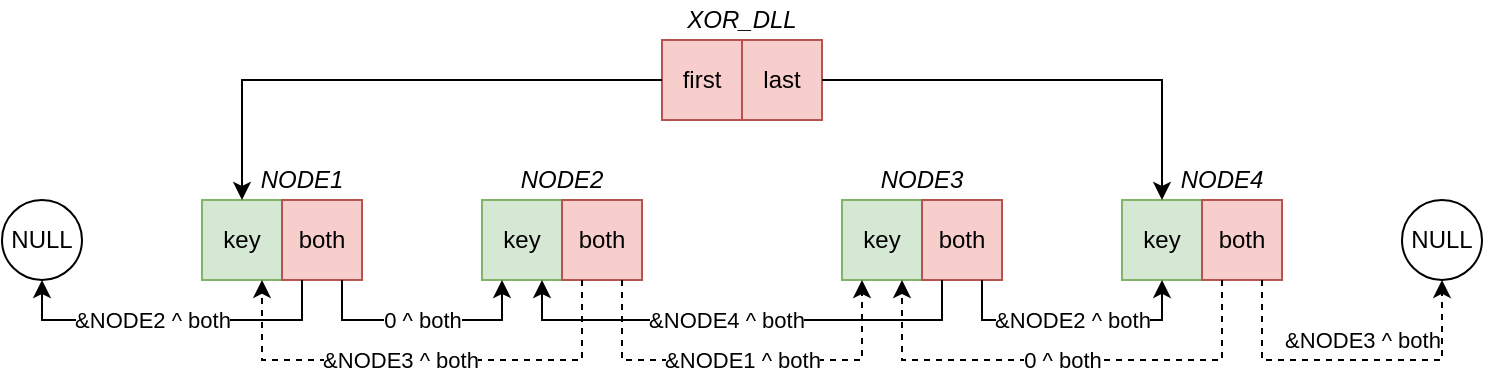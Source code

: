 <mxfile version="18.0.1" type="device"><diagram name="Page-1" id="641SGr1tB3ORGkyAg7eR"><mxGraphModel dx="981" dy="603" grid="1" gridSize="10" guides="1" tooltips="1" connect="1" arrows="1" fold="1" page="1" pageScale="1" pageWidth="850" pageHeight="1100" math="0" shadow="0"><root><mxCell id="0"/><mxCell id="1" parent="0"/><mxCell id="4KUjSNLQTON8qDOB6Nx--5" value="" style="group" parent="1" vertex="1" connectable="0"><mxGeometry x="140" y="359.99" width="80" height="40" as="geometry"/></mxCell><mxCell id="4KUjSNLQTON8qDOB6Nx--3" value="key" style="whiteSpace=wrap;html=1;aspect=fixed;fillColor=#d5e8d4;strokeColor=#82b366;" parent="4KUjSNLQTON8qDOB6Nx--5" vertex="1"><mxGeometry width="40" height="40" as="geometry"/></mxCell><mxCell id="4KUjSNLQTON8qDOB6Nx--4" value="both" style="whiteSpace=wrap;html=1;aspect=fixed;fillColor=#f8cecc;strokeColor=#b85450;" parent="4KUjSNLQTON8qDOB6Nx--5" vertex="1"><mxGeometry x="40" width="40" height="40" as="geometry"/></mxCell><mxCell id="4KUjSNLQTON8qDOB6Nx--6" value="" style="group" parent="1" vertex="1" connectable="0"><mxGeometry x="280" y="360" width="80" height="40" as="geometry"/></mxCell><mxCell id="4KUjSNLQTON8qDOB6Nx--7" value="key" style="whiteSpace=wrap;html=1;aspect=fixed;fillColor=#d5e8d4;strokeColor=#82b366;" parent="4KUjSNLQTON8qDOB6Nx--6" vertex="1"><mxGeometry width="40" height="40" as="geometry"/></mxCell><mxCell id="4KUjSNLQTON8qDOB6Nx--8" value="both" style="whiteSpace=wrap;html=1;aspect=fixed;fillColor=#f8cecc;strokeColor=#b85450;" parent="4KUjSNLQTON8qDOB6Nx--6" vertex="1"><mxGeometry x="40" width="40" height="40" as="geometry"/></mxCell><mxCell id="4KUjSNLQTON8qDOB6Nx--9" value="" style="group" parent="1" vertex="1" connectable="0"><mxGeometry x="460" y="360" width="80" height="40" as="geometry"/></mxCell><mxCell id="4KUjSNLQTON8qDOB6Nx--10" value="key" style="whiteSpace=wrap;html=1;aspect=fixed;fillColor=#d5e8d4;strokeColor=#82b366;" parent="4KUjSNLQTON8qDOB6Nx--9" vertex="1"><mxGeometry width="40" height="40" as="geometry"/></mxCell><mxCell id="4KUjSNLQTON8qDOB6Nx--11" value="both" style="whiteSpace=wrap;html=1;aspect=fixed;fillColor=#f8cecc;strokeColor=#b85450;" parent="4KUjSNLQTON8qDOB6Nx--9" vertex="1"><mxGeometry x="40" width="40" height="40" as="geometry"/></mxCell><mxCell id="4KUjSNLQTON8qDOB6Nx--12" value="" style="group" parent="1" vertex="1" connectable="0"><mxGeometry x="600" y="359.99" width="80" height="40" as="geometry"/></mxCell><mxCell id="4KUjSNLQTON8qDOB6Nx--13" value="key" style="whiteSpace=wrap;html=1;aspect=fixed;fillColor=#d5e8d4;strokeColor=#82b366;" parent="4KUjSNLQTON8qDOB6Nx--12" vertex="1"><mxGeometry width="40" height="40" as="geometry"/></mxCell><mxCell id="4KUjSNLQTON8qDOB6Nx--14" value="both" style="whiteSpace=wrap;html=1;aspect=fixed;fillColor=#f8cecc;strokeColor=#b85450;" parent="4KUjSNLQTON8qDOB6Nx--12" vertex="1"><mxGeometry x="40" width="40" height="40" as="geometry"/></mxCell><mxCell id="4KUjSNLQTON8qDOB6Nx--17" value="" style="group" parent="1" vertex="1" connectable="0"><mxGeometry x="370" y="280" width="80" height="40" as="geometry"/></mxCell><mxCell id="4KUjSNLQTON8qDOB6Nx--18" value="first" style="whiteSpace=wrap;html=1;aspect=fixed;fillColor=#f8cecc;strokeColor=#b85450;" parent="4KUjSNLQTON8qDOB6Nx--17" vertex="1"><mxGeometry width="40" height="40" as="geometry"/></mxCell><mxCell id="4KUjSNLQTON8qDOB6Nx--19" value="last" style="whiteSpace=wrap;html=1;aspect=fixed;fillColor=#f8cecc;strokeColor=#b85450;" parent="4KUjSNLQTON8qDOB6Nx--17" vertex="1"><mxGeometry x="40" width="40" height="40" as="geometry"/></mxCell><mxCell id="4KUjSNLQTON8qDOB6Nx--25" style="edgeStyle=orthogonalEdgeStyle;rounded=0;orthogonalLoop=1;jettySize=auto;html=1;exitX=0;exitY=0.5;exitDx=0;exitDy=0;entryX=0.5;entryY=0;entryDx=0;entryDy=0;" parent="1" source="4KUjSNLQTON8qDOB6Nx--18" target="4KUjSNLQTON8qDOB6Nx--3" edge="1"><mxGeometry relative="1" as="geometry"/></mxCell><mxCell id="4KUjSNLQTON8qDOB6Nx--26" style="edgeStyle=orthogonalEdgeStyle;rounded=0;orthogonalLoop=1;jettySize=auto;html=1;exitX=1;exitY=0.5;exitDx=0;exitDy=0;entryX=0.5;entryY=0;entryDx=0;entryDy=0;" parent="1" source="4KUjSNLQTON8qDOB6Nx--19" target="4KUjSNLQTON8qDOB6Nx--13" edge="1"><mxGeometry relative="1" as="geometry"/></mxCell><mxCell id="4KUjSNLQTON8qDOB6Nx--27" value="&lt;i&gt;XOR_DLL&lt;/i&gt;" style="text;html=1;strokeColor=none;fillColor=none;align=center;verticalAlign=middle;whiteSpace=wrap;rounded=0;" parent="1" vertex="1"><mxGeometry x="380" y="260" width="60" height="20" as="geometry"/></mxCell><mxCell id="4KUjSNLQTON8qDOB6Nx--28" value="&lt;i&gt;NODE1&lt;/i&gt;" style="text;html=1;strokeColor=none;fillColor=none;align=center;verticalAlign=middle;whiteSpace=wrap;rounded=0;" parent="1" vertex="1"><mxGeometry x="160" y="339.99" width="60" height="20" as="geometry"/></mxCell><mxCell id="4KUjSNLQTON8qDOB6Nx--29" value="&lt;i&gt;NODE2&lt;/i&gt;" style="text;html=1;strokeColor=none;fillColor=none;align=center;verticalAlign=middle;whiteSpace=wrap;rounded=0;" parent="1" vertex="1"><mxGeometry x="290" y="340" width="60" height="20" as="geometry"/></mxCell><mxCell id="4KUjSNLQTON8qDOB6Nx--30" value="&lt;i&gt;NODE3&lt;/i&gt;" style="text;html=1;strokeColor=none;fillColor=none;align=center;verticalAlign=middle;whiteSpace=wrap;rounded=0;" parent="1" vertex="1"><mxGeometry x="470" y="340" width="60" height="20" as="geometry"/></mxCell><mxCell id="4KUjSNLQTON8qDOB6Nx--31" value="&lt;i&gt;NODE4&lt;/i&gt;" style="text;html=1;strokeColor=none;fillColor=none;align=center;verticalAlign=middle;whiteSpace=wrap;rounded=0;" parent="1" vertex="1"><mxGeometry x="620" y="339.99" width="60" height="20" as="geometry"/></mxCell><mxCell id="1aeCdH2AaCwvhn5R8-0i-1" value="&amp;amp;NODE1 ^ both" style="edgeStyle=orthogonalEdgeStyle;rounded=0;orthogonalLoop=1;jettySize=auto;html=1;exitX=0.75;exitY=1;exitDx=0;exitDy=0;entryX=0.25;entryY=1;entryDx=0;entryDy=0;dashed=1;" edge="1" parent="1" source="4KUjSNLQTON8qDOB6Nx--8" target="4KUjSNLQTON8qDOB6Nx--10"><mxGeometry relative="1" as="geometry"><Array as="points"><mxPoint x="350" y="440"/><mxPoint x="470" y="440"/></Array></mxGeometry></mxCell><mxCell id="1aeCdH2AaCwvhn5R8-0i-3" value="0 ^ both" style="edgeStyle=orthogonalEdgeStyle;rounded=0;orthogonalLoop=1;jettySize=auto;html=1;exitX=0.75;exitY=1;exitDx=0;exitDy=0;entryX=0.25;entryY=1;entryDx=0;entryDy=0;" edge="1" parent="1" source="4KUjSNLQTON8qDOB6Nx--4" target="4KUjSNLQTON8qDOB6Nx--7"><mxGeometry x="-0.0" relative="1" as="geometry"><mxPoint as="offset"/></mxGeometry></mxCell><mxCell id="1aeCdH2AaCwvhn5R8-0i-4" value="&amp;amp;NODE2 ^ both" style="edgeStyle=orthogonalEdgeStyle;rounded=0;orthogonalLoop=1;jettySize=auto;html=1;exitX=0.25;exitY=1;exitDx=0;exitDy=0;entryX=0.5;entryY=1;entryDx=0;entryDy=0;" edge="1" parent="1" source="4KUjSNLQTON8qDOB6Nx--4" target="1aeCdH2AaCwvhn5R8-0i-5"><mxGeometry x="0.125" relative="1" as="geometry"><mxPoint x="100" y="399.847" as="targetPoint"/><Array as="points"><mxPoint x="190" y="420"/><mxPoint x="60" y="420"/></Array><mxPoint as="offset"/></mxGeometry></mxCell><mxCell id="1aeCdH2AaCwvhn5R8-0i-5" value="NULL" style="ellipse;whiteSpace=wrap;html=1;" vertex="1" parent="1"><mxGeometry x="40" y="360" width="40" height="40" as="geometry"/></mxCell><mxCell id="1aeCdH2AaCwvhn5R8-0i-6" value="&amp;amp;NODE2 ^ both" style="edgeStyle=orthogonalEdgeStyle;rounded=0;orthogonalLoop=1;jettySize=auto;html=1;exitX=0.75;exitY=1;exitDx=0;exitDy=0;entryX=0.5;entryY=1;entryDx=0;entryDy=0;" edge="1" parent="1" source="4KUjSNLQTON8qDOB6Nx--11" target="4KUjSNLQTON8qDOB6Nx--13"><mxGeometry relative="1" as="geometry"/></mxCell><mxCell id="1aeCdH2AaCwvhn5R8-0i-7" value="&amp;amp;NODE4 ^ both" style="edgeStyle=orthogonalEdgeStyle;rounded=0;orthogonalLoop=1;jettySize=auto;html=1;exitX=0.25;exitY=1;exitDx=0;exitDy=0;entryX=0.75;entryY=1;entryDx=0;entryDy=0;" edge="1" parent="1" source="4KUjSNLQTON8qDOB6Nx--11" target="4KUjSNLQTON8qDOB6Nx--7"><mxGeometry x="0.07" relative="1" as="geometry"><mxPoint as="offset"/></mxGeometry></mxCell><mxCell id="1aeCdH2AaCwvhn5R8-0i-8" value="0 ^ both" style="edgeStyle=orthogonalEdgeStyle;rounded=0;orthogonalLoop=1;jettySize=auto;html=1;exitX=0.25;exitY=1;exitDx=0;exitDy=0;dashed=1;entryX=0.75;entryY=1;entryDx=0;entryDy=0;" edge="1" parent="1" source="4KUjSNLQTON8qDOB6Nx--14" target="4KUjSNLQTON8qDOB6Nx--10"><mxGeometry relative="1" as="geometry"><mxPoint x="480" y="400" as="targetPoint"/><Array as="points"><mxPoint x="650" y="440"/><mxPoint x="490" y="440"/></Array></mxGeometry></mxCell><mxCell id="1aeCdH2AaCwvhn5R8-0i-9" value="NULL" style="ellipse;whiteSpace=wrap;html=1;" vertex="1" parent="1"><mxGeometry x="740" y="359.99" width="40" height="40" as="geometry"/></mxCell><mxCell id="1aeCdH2AaCwvhn5R8-0i-10" value="&amp;amp;NODE3 ^ both" style="edgeStyle=orthogonalEdgeStyle;rounded=0;orthogonalLoop=1;jettySize=auto;html=1;exitX=0.75;exitY=1;exitDx=0;exitDy=0;entryX=0.5;entryY=1;entryDx=0;entryDy=0;dashed=1;" edge="1" parent="1" source="4KUjSNLQTON8qDOB6Nx--14" target="1aeCdH2AaCwvhn5R8-0i-9"><mxGeometry x="0.058" y="10" relative="1" as="geometry"><Array as="points"><mxPoint x="670" y="440"/><mxPoint x="760" y="440"/></Array><mxPoint as="offset"/></mxGeometry></mxCell><mxCell id="1aeCdH2AaCwvhn5R8-0i-12" style="edgeStyle=orthogonalEdgeStyle;rounded=0;orthogonalLoop=1;jettySize=auto;html=1;exitX=0.25;exitY=1;exitDx=0;exitDy=0;entryX=0.75;entryY=1;entryDx=0;entryDy=0;dashed=1;" edge="1" parent="1" source="4KUjSNLQTON8qDOB6Nx--8" target="4KUjSNLQTON8qDOB6Nx--3"><mxGeometry relative="1" as="geometry"><Array as="points"><mxPoint x="330" y="440"/><mxPoint x="170" y="440"/></Array></mxGeometry></mxCell><mxCell id="1aeCdH2AaCwvhn5R8-0i-13" value="&amp;amp;NODE3 ^ both" style="edgeLabel;html=1;align=center;verticalAlign=middle;resizable=0;points=[];" vertex="1" connectable="0" parent="1aeCdH2AaCwvhn5R8-0i-12"><mxGeometry x="0.092" y="3" relative="1" as="geometry"><mxPoint y="-3" as="offset"/></mxGeometry></mxCell></root></mxGraphModel></diagram></mxfile>